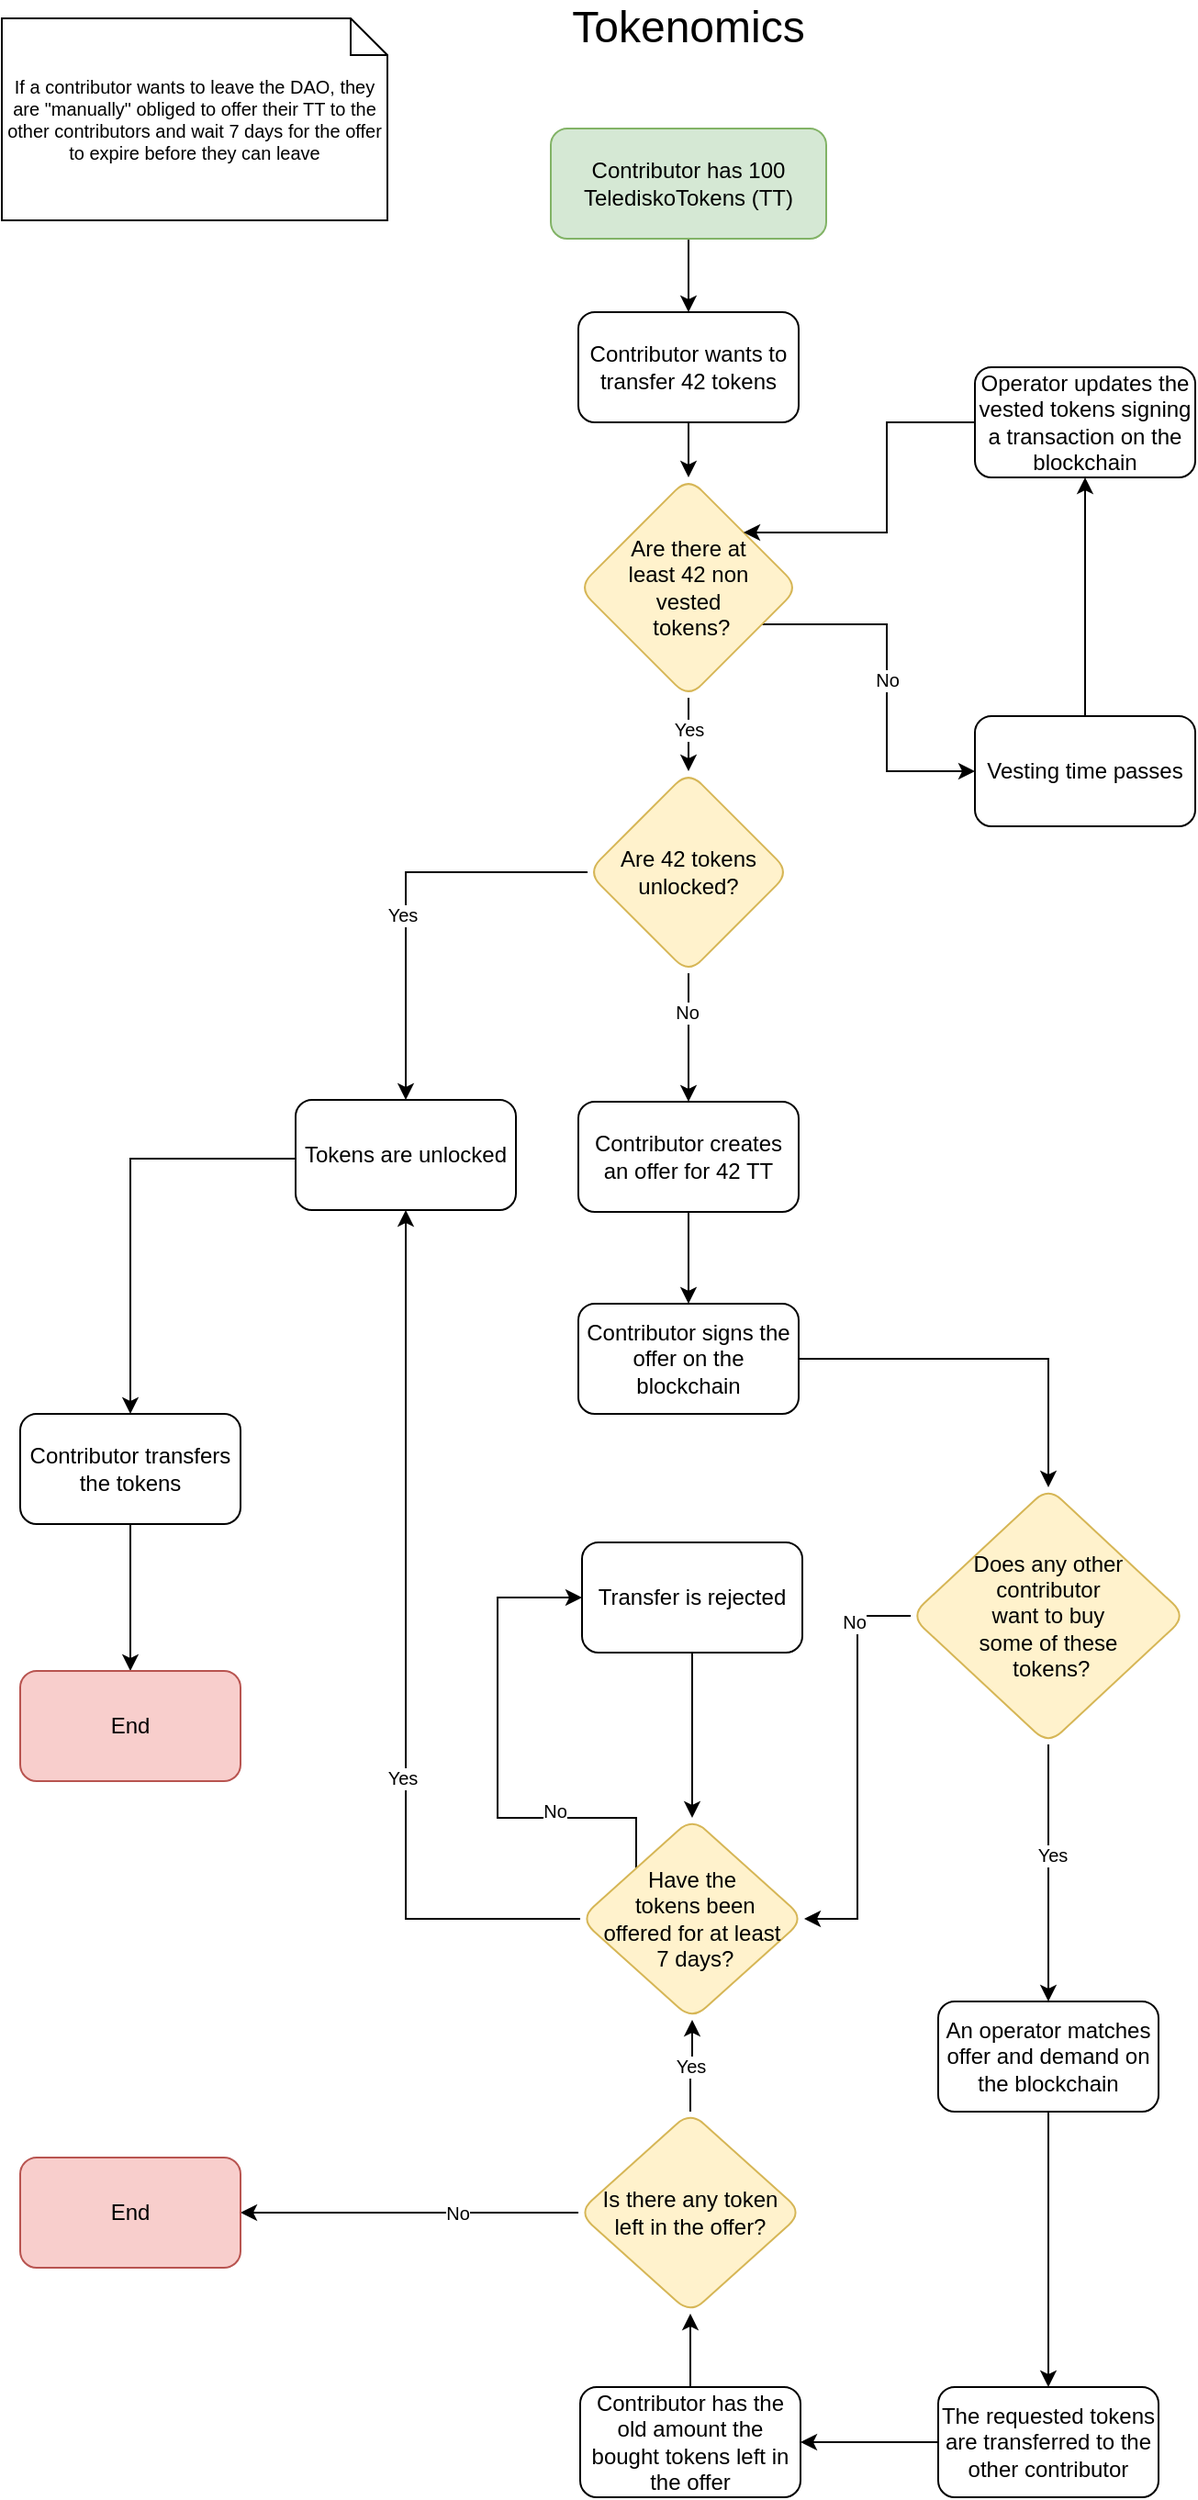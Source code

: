 <mxfile version="20.0.4" type="github">
  <diagram id="C5RBs43oDa-KdzZeNtuy" name="Page-1">
    <mxGraphModel dx="946" dy="1762" grid="1" gridSize="10" guides="1" tooltips="1" connect="1" arrows="1" fold="1" page="1" pageScale="1" pageWidth="827" pageHeight="1169" math="0" shadow="0">
      <root>
        <mxCell id="WIyWlLk6GJQsqaUBKTNV-0" />
        <mxCell id="WIyWlLk6GJQsqaUBKTNV-1" parent="WIyWlLk6GJQsqaUBKTNV-0" />
        <mxCell id="KQk1n74PzgF_zKmSvIXC-3" value="" style="edgeStyle=orthogonalEdgeStyle;rounded=0;orthogonalLoop=1;jettySize=auto;html=1;fontSize=24;" edge="1" parent="WIyWlLk6GJQsqaUBKTNV-1" source="WIyWlLk6GJQsqaUBKTNV-3" target="KQk1n74PzgF_zKmSvIXC-2">
          <mxGeometry relative="1" as="geometry" />
        </mxCell>
        <mxCell id="WIyWlLk6GJQsqaUBKTNV-3" value="Contributor has 100 TelediskoTokens (TT)" style="rounded=1;whiteSpace=wrap;html=1;fontSize=12;glass=0;strokeWidth=1;shadow=0;fillColor=#d5e8d4;strokeColor=#82b366;" parent="WIyWlLk6GJQsqaUBKTNV-1" vertex="1">
          <mxGeometry x="339" y="-340" width="150" height="60" as="geometry" />
        </mxCell>
        <mxCell id="KQk1n74PzgF_zKmSvIXC-0" value="&lt;font style=&quot;font-size: 24px;&quot;&gt;Tokenomics&lt;/font&gt;" style="text;html=1;strokeColor=none;fillColor=none;align=center;verticalAlign=middle;whiteSpace=wrap;rounded=0;" vertex="1" parent="WIyWlLk6GJQsqaUBKTNV-1">
          <mxGeometry x="384" y="-410" width="60" height="30" as="geometry" />
        </mxCell>
        <mxCell id="KQk1n74PzgF_zKmSvIXC-69" style="edgeStyle=orthogonalEdgeStyle;rounded=0;orthogonalLoop=1;jettySize=auto;html=1;entryX=0.5;entryY=0;entryDx=0;entryDy=0;fontSize=10;" edge="1" parent="WIyWlLk6GJQsqaUBKTNV-1" source="KQk1n74PzgF_zKmSvIXC-2" target="KQk1n74PzgF_zKmSvIXC-68">
          <mxGeometry relative="1" as="geometry" />
        </mxCell>
        <mxCell id="KQk1n74PzgF_zKmSvIXC-2" value="Contributor wants to transfer 42 tokens" style="whiteSpace=wrap;html=1;rounded=1;glass=0;strokeWidth=1;shadow=0;" vertex="1" parent="WIyWlLk6GJQsqaUBKTNV-1">
          <mxGeometry x="354" y="-240" width="120" height="60" as="geometry" />
        </mxCell>
        <mxCell id="KQk1n74PzgF_zKmSvIXC-15" value="" style="edgeStyle=orthogonalEdgeStyle;rounded=0;orthogonalLoop=1;jettySize=auto;html=1;fontSize=10;entryX=0.5;entryY=1;entryDx=0;entryDy=0;" edge="1" parent="WIyWlLk6GJQsqaUBKTNV-1" source="KQk1n74PzgF_zKmSvIXC-6" target="KQk1n74PzgF_zKmSvIXC-47">
          <mxGeometry relative="1" as="geometry" />
        </mxCell>
        <mxCell id="KQk1n74PzgF_zKmSvIXC-35" value="Yes" style="edgeLabel;html=1;align=center;verticalAlign=middle;resizable=0;points=[];fontSize=10;" vertex="1" connectable="0" parent="KQk1n74PzgF_zKmSvIXC-15">
          <mxGeometry x="-0.284" y="2" relative="1" as="geometry">
            <mxPoint as="offset" />
          </mxGeometry>
        </mxCell>
        <mxCell id="KQk1n74PzgF_zKmSvIXC-49" style="edgeStyle=orthogonalEdgeStyle;rounded=0;orthogonalLoop=1;jettySize=auto;html=1;fontSize=10;exitX=0;exitY=1;exitDx=0;exitDy=0;" edge="1" parent="WIyWlLk6GJQsqaUBKTNV-1" source="KQk1n74PzgF_zKmSvIXC-6" target="KQk1n74PzgF_zKmSvIXC-39">
          <mxGeometry relative="1" as="geometry">
            <Array as="points">
              <mxPoint x="386" y="580" />
              <mxPoint x="310" y="580" />
              <mxPoint x="310" y="460" />
            </Array>
          </mxGeometry>
        </mxCell>
        <mxCell id="KQk1n74PzgF_zKmSvIXC-50" value="No" style="edgeLabel;html=1;align=center;verticalAlign=middle;resizable=0;points=[];fontSize=10;" vertex="1" connectable="0" parent="KQk1n74PzgF_zKmSvIXC-49">
          <mxGeometry x="-0.216" y="-4" relative="1" as="geometry">
            <mxPoint as="offset" />
          </mxGeometry>
        </mxCell>
        <mxCell id="KQk1n74PzgF_zKmSvIXC-6" value="Have the&lt;br&gt;&amp;nbsp;tokens been &lt;br&gt;offered for at least&lt;br&gt;&amp;nbsp;7 days?" style="rhombus;whiteSpace=wrap;html=1;rounded=1;glass=0;strokeWidth=1;shadow=0;fillColor=#fff2cc;strokeColor=#d6b656;align=center;" vertex="1" parent="WIyWlLk6GJQsqaUBKTNV-1">
          <mxGeometry x="355" y="580" width="122" height="110" as="geometry" />
        </mxCell>
        <mxCell id="KQk1n74PzgF_zKmSvIXC-12" value="" style="edgeStyle=orthogonalEdgeStyle;rounded=0;orthogonalLoop=1;jettySize=auto;html=1;fontSize=10;" edge="1" parent="WIyWlLk6GJQsqaUBKTNV-1" source="KQk1n74PzgF_zKmSvIXC-8" target="KQk1n74PzgF_zKmSvIXC-11">
          <mxGeometry relative="1" as="geometry" />
        </mxCell>
        <mxCell id="KQk1n74PzgF_zKmSvIXC-8" value="Contributor creates an offer for 42 TT" style="whiteSpace=wrap;html=1;rounded=1;glass=0;strokeWidth=1;shadow=0;" vertex="1" parent="WIyWlLk6GJQsqaUBKTNV-1">
          <mxGeometry x="354" y="190" width="120" height="60" as="geometry" />
        </mxCell>
        <mxCell id="KQk1n74PzgF_zKmSvIXC-17" value="" style="edgeStyle=orthogonalEdgeStyle;rounded=0;orthogonalLoop=1;jettySize=auto;html=1;fontSize=10;" edge="1" parent="WIyWlLk6GJQsqaUBKTNV-1" source="KQk1n74PzgF_zKmSvIXC-11" target="KQk1n74PzgF_zKmSvIXC-16">
          <mxGeometry relative="1" as="geometry" />
        </mxCell>
        <mxCell id="KQk1n74PzgF_zKmSvIXC-11" value="Contributor signs the offer on the blockchain" style="whiteSpace=wrap;html=1;rounded=1;glass=0;strokeWidth=1;shadow=0;" vertex="1" parent="WIyWlLk6GJQsqaUBKTNV-1">
          <mxGeometry x="354" y="300" width="120" height="60" as="geometry" />
        </mxCell>
        <mxCell id="KQk1n74PzgF_zKmSvIXC-37" value="" style="edgeStyle=orthogonalEdgeStyle;rounded=0;orthogonalLoop=1;jettySize=auto;html=1;fontSize=10;" edge="1" parent="WIyWlLk6GJQsqaUBKTNV-1" source="KQk1n74PzgF_zKmSvIXC-14" target="KQk1n74PzgF_zKmSvIXC-36">
          <mxGeometry relative="1" as="geometry" />
        </mxCell>
        <mxCell id="KQk1n74PzgF_zKmSvIXC-14" value="Contributor transfers the tokens" style="whiteSpace=wrap;html=1;rounded=1;glass=0;strokeWidth=1;shadow=0;" vertex="1" parent="WIyWlLk6GJQsqaUBKTNV-1">
          <mxGeometry x="50" y="360" width="120" height="60" as="geometry" />
        </mxCell>
        <mxCell id="KQk1n74PzgF_zKmSvIXC-32" style="edgeStyle=orthogonalEdgeStyle;rounded=0;orthogonalLoop=1;jettySize=auto;html=1;entryX=1;entryY=0.5;entryDx=0;entryDy=0;fontSize=10;" edge="1" parent="WIyWlLk6GJQsqaUBKTNV-1" source="KQk1n74PzgF_zKmSvIXC-16" target="KQk1n74PzgF_zKmSvIXC-6">
          <mxGeometry relative="1" as="geometry">
            <Array as="points" />
          </mxGeometry>
        </mxCell>
        <mxCell id="KQk1n74PzgF_zKmSvIXC-33" value="No" style="edgeLabel;html=1;align=center;verticalAlign=middle;resizable=0;points=[];fontSize=10;" vertex="1" connectable="0" parent="KQk1n74PzgF_zKmSvIXC-32">
          <mxGeometry x="-0.717" y="-2" relative="1" as="geometry">
            <mxPoint as="offset" />
          </mxGeometry>
        </mxCell>
        <mxCell id="KQk1n74PzgF_zKmSvIXC-53" style="edgeStyle=orthogonalEdgeStyle;rounded=0;orthogonalLoop=1;jettySize=auto;html=1;fontSize=10;entryX=0.5;entryY=0;entryDx=0;entryDy=0;" edge="1" parent="WIyWlLk6GJQsqaUBKTNV-1" source="KQk1n74PzgF_zKmSvIXC-16" target="KQk1n74PzgF_zKmSvIXC-18">
          <mxGeometry relative="1" as="geometry">
            <mxPoint x="610" y="610" as="targetPoint" />
          </mxGeometry>
        </mxCell>
        <mxCell id="KQk1n74PzgF_zKmSvIXC-54" value="Yes" style="edgeLabel;html=1;align=center;verticalAlign=middle;resizable=0;points=[];fontSize=10;" vertex="1" connectable="0" parent="KQk1n74PzgF_zKmSvIXC-53">
          <mxGeometry x="-0.161" y="2" relative="1" as="geometry">
            <mxPoint y="1" as="offset" />
          </mxGeometry>
        </mxCell>
        <mxCell id="KQk1n74PzgF_zKmSvIXC-16" value="Does any other &lt;br&gt;contributor &lt;br&gt;want to buy &lt;br&gt;some of these&lt;br&gt;&amp;nbsp;tokens?" style="rhombus;whiteSpace=wrap;html=1;rounded=1;glass=0;strokeWidth=1;shadow=0;fillColor=#fff2cc;strokeColor=#d6b656;" vertex="1" parent="WIyWlLk6GJQsqaUBKTNV-1">
          <mxGeometry x="535" y="400" width="150" height="140" as="geometry" />
        </mxCell>
        <mxCell id="KQk1n74PzgF_zKmSvIXC-26" value="" style="edgeStyle=orthogonalEdgeStyle;rounded=0;orthogonalLoop=1;jettySize=auto;html=1;fontSize=10;" edge="1" parent="WIyWlLk6GJQsqaUBKTNV-1" source="KQk1n74PzgF_zKmSvIXC-18" target="KQk1n74PzgF_zKmSvIXC-25">
          <mxGeometry relative="1" as="geometry" />
        </mxCell>
        <mxCell id="KQk1n74PzgF_zKmSvIXC-18" value="An operator matches offer and demand on the blockchain" style="whiteSpace=wrap;html=1;rounded=1;glass=0;strokeWidth=1;shadow=0;" vertex="1" parent="WIyWlLk6GJQsqaUBKTNV-1">
          <mxGeometry x="550" y="680" width="120" height="60" as="geometry" />
        </mxCell>
        <mxCell id="KQk1n74PzgF_zKmSvIXC-29" value="" style="edgeStyle=orthogonalEdgeStyle;rounded=0;orthogonalLoop=1;jettySize=auto;html=1;fontSize=10;" edge="1" parent="WIyWlLk6GJQsqaUBKTNV-1" source="KQk1n74PzgF_zKmSvIXC-25" target="KQk1n74PzgF_zKmSvIXC-28">
          <mxGeometry relative="1" as="geometry" />
        </mxCell>
        <mxCell id="KQk1n74PzgF_zKmSvIXC-25" value="The requested tokens are transferred to the other contributor" style="whiteSpace=wrap;html=1;rounded=1;glass=0;strokeWidth=1;shadow=0;" vertex="1" parent="WIyWlLk6GJQsqaUBKTNV-1">
          <mxGeometry x="550" y="890" width="120" height="60" as="geometry" />
        </mxCell>
        <mxCell id="KQk1n74PzgF_zKmSvIXC-67" value="" style="edgeStyle=orthogonalEdgeStyle;rounded=0;orthogonalLoop=1;jettySize=auto;html=1;fontSize=10;" edge="1" parent="WIyWlLk6GJQsqaUBKTNV-1" source="KQk1n74PzgF_zKmSvIXC-28" target="KQk1n74PzgF_zKmSvIXC-60">
          <mxGeometry relative="1" as="geometry" />
        </mxCell>
        <mxCell id="KQk1n74PzgF_zKmSvIXC-28" value="Contributor has the old amount the bought tokens left in the offer" style="whiteSpace=wrap;html=1;rounded=1;glass=0;strokeWidth=1;shadow=0;" vertex="1" parent="WIyWlLk6GJQsqaUBKTNV-1">
          <mxGeometry x="355" y="890" width="120" height="60" as="geometry" />
        </mxCell>
        <mxCell id="KQk1n74PzgF_zKmSvIXC-36" value="End" style="whiteSpace=wrap;html=1;rounded=1;glass=0;strokeWidth=1;shadow=0;fillColor=#f8cecc;strokeColor=#b85450;" vertex="1" parent="WIyWlLk6GJQsqaUBKTNV-1">
          <mxGeometry x="50" y="500" width="120" height="60" as="geometry" />
        </mxCell>
        <mxCell id="KQk1n74PzgF_zKmSvIXC-59" style="edgeStyle=orthogonalEdgeStyle;rounded=0;orthogonalLoop=1;jettySize=auto;html=1;entryX=0.5;entryY=0;entryDx=0;entryDy=0;fontSize=10;" edge="1" parent="WIyWlLk6GJQsqaUBKTNV-1" source="KQk1n74PzgF_zKmSvIXC-39" target="KQk1n74PzgF_zKmSvIXC-6">
          <mxGeometry relative="1" as="geometry" />
        </mxCell>
        <mxCell id="KQk1n74PzgF_zKmSvIXC-39" value="Transfer is rejected" style="whiteSpace=wrap;html=1;rounded=1;glass=0;strokeWidth=1;shadow=0;" vertex="1" parent="WIyWlLk6GJQsqaUBKTNV-1">
          <mxGeometry x="356" y="430" width="120" height="60" as="geometry" />
        </mxCell>
        <mxCell id="KQk1n74PzgF_zKmSvIXC-42" style="edgeStyle=orthogonalEdgeStyle;rounded=0;orthogonalLoop=1;jettySize=auto;html=1;entryX=0.5;entryY=0;entryDx=0;entryDy=0;fontSize=10;" edge="1" parent="WIyWlLk6GJQsqaUBKTNV-1" source="KQk1n74PzgF_zKmSvIXC-40" target="KQk1n74PzgF_zKmSvIXC-8">
          <mxGeometry relative="1" as="geometry" />
        </mxCell>
        <mxCell id="KQk1n74PzgF_zKmSvIXC-43" value="No" style="edgeLabel;html=1;align=center;verticalAlign=middle;resizable=0;points=[];fontSize=10;" vertex="1" connectable="0" parent="KQk1n74PzgF_zKmSvIXC-42">
          <mxGeometry x="-0.411" y="-1" relative="1" as="geometry">
            <mxPoint as="offset" />
          </mxGeometry>
        </mxCell>
        <mxCell id="KQk1n74PzgF_zKmSvIXC-44" style="edgeStyle=orthogonalEdgeStyle;rounded=0;orthogonalLoop=1;jettySize=auto;html=1;fontSize=10;entryX=0.5;entryY=0;entryDx=0;entryDy=0;" edge="1" parent="WIyWlLk6GJQsqaUBKTNV-1" source="KQk1n74PzgF_zKmSvIXC-40" target="KQk1n74PzgF_zKmSvIXC-47">
          <mxGeometry relative="1" as="geometry" />
        </mxCell>
        <mxCell id="KQk1n74PzgF_zKmSvIXC-45" value="Yes" style="edgeLabel;html=1;align=center;verticalAlign=middle;resizable=0;points=[];fontSize=10;" vertex="1" connectable="0" parent="KQk1n74PzgF_zKmSvIXC-44">
          <mxGeometry x="0.083" y="-2" relative="1" as="geometry">
            <mxPoint y="1" as="offset" />
          </mxGeometry>
        </mxCell>
        <mxCell id="KQk1n74PzgF_zKmSvIXC-40" value="Are 42 tokens unlocked?" style="rhombus;whiteSpace=wrap;html=1;rounded=1;glass=0;strokeWidth=1;shadow=0;fillColor=#fff2cc;strokeColor=#d6b656;" vertex="1" parent="WIyWlLk6GJQsqaUBKTNV-1">
          <mxGeometry x="359" y="10" width="110" height="110" as="geometry" />
        </mxCell>
        <mxCell id="KQk1n74PzgF_zKmSvIXC-48" style="edgeStyle=orthogonalEdgeStyle;rounded=0;orthogonalLoop=1;jettySize=auto;html=1;entryX=0.5;entryY=0;entryDx=0;entryDy=0;fontSize=10;" edge="1" parent="WIyWlLk6GJQsqaUBKTNV-1" target="KQk1n74PzgF_zKmSvIXC-14">
          <mxGeometry relative="1" as="geometry">
            <mxPoint x="200" y="221" as="sourcePoint" />
            <mxPoint x="110" y="351" as="targetPoint" />
            <Array as="points">
              <mxPoint x="110" y="221" />
            </Array>
          </mxGeometry>
        </mxCell>
        <mxCell id="KQk1n74PzgF_zKmSvIXC-47" value="Tokens are unlocked" style="whiteSpace=wrap;html=1;rounded=1;glass=0;strokeWidth=1;shadow=0;" vertex="1" parent="WIyWlLk6GJQsqaUBKTNV-1">
          <mxGeometry x="200" y="189" width="120" height="60" as="geometry" />
        </mxCell>
        <mxCell id="KQk1n74PzgF_zKmSvIXC-62" style="edgeStyle=orthogonalEdgeStyle;rounded=0;orthogonalLoop=1;jettySize=auto;html=1;entryX=0.5;entryY=1;entryDx=0;entryDy=0;fontSize=10;" edge="1" parent="WIyWlLk6GJQsqaUBKTNV-1" source="KQk1n74PzgF_zKmSvIXC-60" target="KQk1n74PzgF_zKmSvIXC-6">
          <mxGeometry relative="1" as="geometry" />
        </mxCell>
        <mxCell id="KQk1n74PzgF_zKmSvIXC-66" value="Yes" style="edgeLabel;html=1;align=center;verticalAlign=middle;resizable=0;points=[];fontSize=10;" vertex="1" connectable="0" parent="KQk1n74PzgF_zKmSvIXC-62">
          <mxGeometry x="-0.02" relative="1" as="geometry">
            <mxPoint as="offset" />
          </mxGeometry>
        </mxCell>
        <mxCell id="KQk1n74PzgF_zKmSvIXC-64" value="" style="edgeStyle=orthogonalEdgeStyle;rounded=0;orthogonalLoop=1;jettySize=auto;html=1;fontSize=10;" edge="1" parent="WIyWlLk6GJQsqaUBKTNV-1" source="KQk1n74PzgF_zKmSvIXC-60" target="KQk1n74PzgF_zKmSvIXC-63">
          <mxGeometry relative="1" as="geometry" />
        </mxCell>
        <mxCell id="KQk1n74PzgF_zKmSvIXC-65" value="No" style="edgeLabel;html=1;align=center;verticalAlign=middle;resizable=0;points=[];fontSize=10;" vertex="1" connectable="0" parent="KQk1n74PzgF_zKmSvIXC-64">
          <mxGeometry x="-0.284" relative="1" as="geometry">
            <mxPoint as="offset" />
          </mxGeometry>
        </mxCell>
        <mxCell id="KQk1n74PzgF_zKmSvIXC-60" value="Is there any token &lt;br&gt;left in the offer?" style="rhombus;whiteSpace=wrap;html=1;rounded=1;glass=0;strokeWidth=1;shadow=0;fillColor=#fff2cc;strokeColor=#d6b656;align=center;" vertex="1" parent="WIyWlLk6GJQsqaUBKTNV-1">
          <mxGeometry x="354" y="740" width="122" height="110" as="geometry" />
        </mxCell>
        <mxCell id="KQk1n74PzgF_zKmSvIXC-63" value="End" style="whiteSpace=wrap;html=1;fillColor=#f8cecc;strokeColor=#b85450;rounded=1;glass=0;strokeWidth=1;shadow=0;" vertex="1" parent="WIyWlLk6GJQsqaUBKTNV-1">
          <mxGeometry x="50" y="765" width="120" height="60" as="geometry" />
        </mxCell>
        <mxCell id="KQk1n74PzgF_zKmSvIXC-70" style="edgeStyle=orthogonalEdgeStyle;rounded=0;orthogonalLoop=1;jettySize=auto;html=1;fontSize=10;" edge="1" parent="WIyWlLk6GJQsqaUBKTNV-1" source="KQk1n74PzgF_zKmSvIXC-68" target="KQk1n74PzgF_zKmSvIXC-40">
          <mxGeometry relative="1" as="geometry" />
        </mxCell>
        <mxCell id="KQk1n74PzgF_zKmSvIXC-71" value="Yes" style="edgeLabel;html=1;align=center;verticalAlign=middle;resizable=0;points=[];fontSize=10;" vertex="1" connectable="0" parent="KQk1n74PzgF_zKmSvIXC-70">
          <mxGeometry x="-0.235" relative="1" as="geometry">
            <mxPoint y="1" as="offset" />
          </mxGeometry>
        </mxCell>
        <mxCell id="KQk1n74PzgF_zKmSvIXC-73" value="No" style="edgeStyle=orthogonalEdgeStyle;rounded=0;orthogonalLoop=1;jettySize=auto;html=1;entryX=0;entryY=0.5;entryDx=0;entryDy=0;fontSize=10;" edge="1" parent="WIyWlLk6GJQsqaUBKTNV-1" source="KQk1n74PzgF_zKmSvIXC-68" target="KQk1n74PzgF_zKmSvIXC-72">
          <mxGeometry relative="1" as="geometry">
            <Array as="points">
              <mxPoint x="522" y="-70" />
              <mxPoint x="522" y="10" />
            </Array>
          </mxGeometry>
        </mxCell>
        <mxCell id="KQk1n74PzgF_zKmSvIXC-68" value="Are there at &lt;br&gt;least 42 non &lt;br&gt;vested&lt;br&gt;&amp;nbsp;tokens?" style="rhombus;whiteSpace=wrap;html=1;rounded=1;glass=0;strokeWidth=1;shadow=0;fillColor=#fff2cc;strokeColor=#d6b656;" vertex="1" parent="WIyWlLk6GJQsqaUBKTNV-1">
          <mxGeometry x="354" y="-150" width="120" height="120" as="geometry" />
        </mxCell>
        <mxCell id="KQk1n74PzgF_zKmSvIXC-75" style="edgeStyle=orthogonalEdgeStyle;rounded=0;orthogonalLoop=1;jettySize=auto;html=1;entryX=0.5;entryY=1;entryDx=0;entryDy=0;fontSize=10;" edge="1" parent="WIyWlLk6GJQsqaUBKTNV-1" source="KQk1n74PzgF_zKmSvIXC-72" target="KQk1n74PzgF_zKmSvIXC-74">
          <mxGeometry relative="1" as="geometry" />
        </mxCell>
        <mxCell id="KQk1n74PzgF_zKmSvIXC-72" value="Vesting time passes" style="whiteSpace=wrap;html=1;rounded=1;glass=0;strokeWidth=1;shadow=0;" vertex="1" parent="WIyWlLk6GJQsqaUBKTNV-1">
          <mxGeometry x="570" y="-20" width="120" height="60" as="geometry" />
        </mxCell>
        <mxCell id="KQk1n74PzgF_zKmSvIXC-76" style="edgeStyle=orthogonalEdgeStyle;rounded=0;orthogonalLoop=1;jettySize=auto;html=1;entryX=1;entryY=0;entryDx=0;entryDy=0;fontSize=10;" edge="1" parent="WIyWlLk6GJQsqaUBKTNV-1" source="KQk1n74PzgF_zKmSvIXC-74" target="KQk1n74PzgF_zKmSvIXC-68">
          <mxGeometry relative="1" as="geometry" />
        </mxCell>
        <mxCell id="KQk1n74PzgF_zKmSvIXC-74" value="Operator updates the vested tokens signing a transaction on the blockchain" style="whiteSpace=wrap;html=1;rounded=1;glass=0;strokeWidth=1;shadow=0;" vertex="1" parent="WIyWlLk6GJQsqaUBKTNV-1">
          <mxGeometry x="570" y="-210" width="120" height="60" as="geometry" />
        </mxCell>
        <mxCell id="KQk1n74PzgF_zKmSvIXC-77" value="If a contributor wants to leave the DAO, they are &quot;manually&quot; obliged to offer their TT to the other contributors and wait 7 days for the offer to expire before they can leave" style="shape=note;size=20;whiteSpace=wrap;html=1;fontSize=10;" vertex="1" parent="WIyWlLk6GJQsqaUBKTNV-1">
          <mxGeometry x="40" y="-400" width="210" height="110" as="geometry" />
        </mxCell>
      </root>
    </mxGraphModel>
  </diagram>
</mxfile>

